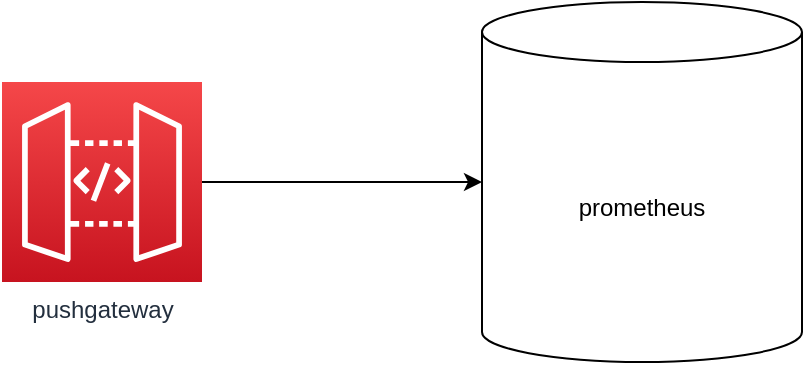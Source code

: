 <mxfile version="14.1.9" type="github">
  <diagram name="Page-1" id="c37626ed-c26b-45fb-9056-f9ebc6bb27b6">
    <mxGraphModel dx="1483" dy="703" grid="1" gridSize="10" guides="1" tooltips="1" connect="1" arrows="1" fold="1" page="1" pageScale="1" pageWidth="1100" pageHeight="850" background="#ffffff" math="0" shadow="0">
      <root>
        <mxCell id="0" />
        <mxCell id="1" parent="0" />
        <mxCell id="uVTDjxIWiU-o5Jaq5iQw-1" value="prometheus" style="shape=cylinder3;whiteSpace=wrap;html=1;boundedLbl=1;backgroundOutline=1;size=15;" vertex="1" parent="1">
          <mxGeometry x="480" y="209" width="160" height="180" as="geometry" />
        </mxCell>
        <mxCell id="uVTDjxIWiU-o5Jaq5iQw-3" style="edgeStyle=orthogonalEdgeStyle;rounded=0;orthogonalLoop=1;jettySize=auto;html=1;entryX=0;entryY=0.5;entryDx=0;entryDy=0;entryPerimeter=0;" edge="1" parent="1" source="uVTDjxIWiU-o5Jaq5iQw-2" target="uVTDjxIWiU-o5Jaq5iQw-1">
          <mxGeometry relative="1" as="geometry" />
        </mxCell>
        <mxCell id="uVTDjxIWiU-o5Jaq5iQw-2" value="pushgateway" style="points=[[0,0,0],[0.25,0,0],[0.5,0,0],[0.75,0,0],[1,0,0],[0,1,0],[0.25,1,0],[0.5,1,0],[0.75,1,0],[1,1,0],[0,0.25,0],[0,0.5,0],[0,0.75,0],[1,0.25,0],[1,0.5,0],[1,0.75,0]];outlineConnect=0;fontColor=#232F3E;gradientColor=#F54749;gradientDirection=north;fillColor=#C7131F;strokeColor=#ffffff;dashed=0;verticalLabelPosition=bottom;verticalAlign=top;align=center;html=1;fontSize=12;fontStyle=0;aspect=fixed;shape=mxgraph.aws4.resourceIcon;resIcon=mxgraph.aws4.api_gateway;" vertex="1" parent="1">
          <mxGeometry x="240" y="249" width="100" height="100" as="geometry" />
        </mxCell>
      </root>
    </mxGraphModel>
  </diagram>
</mxfile>
